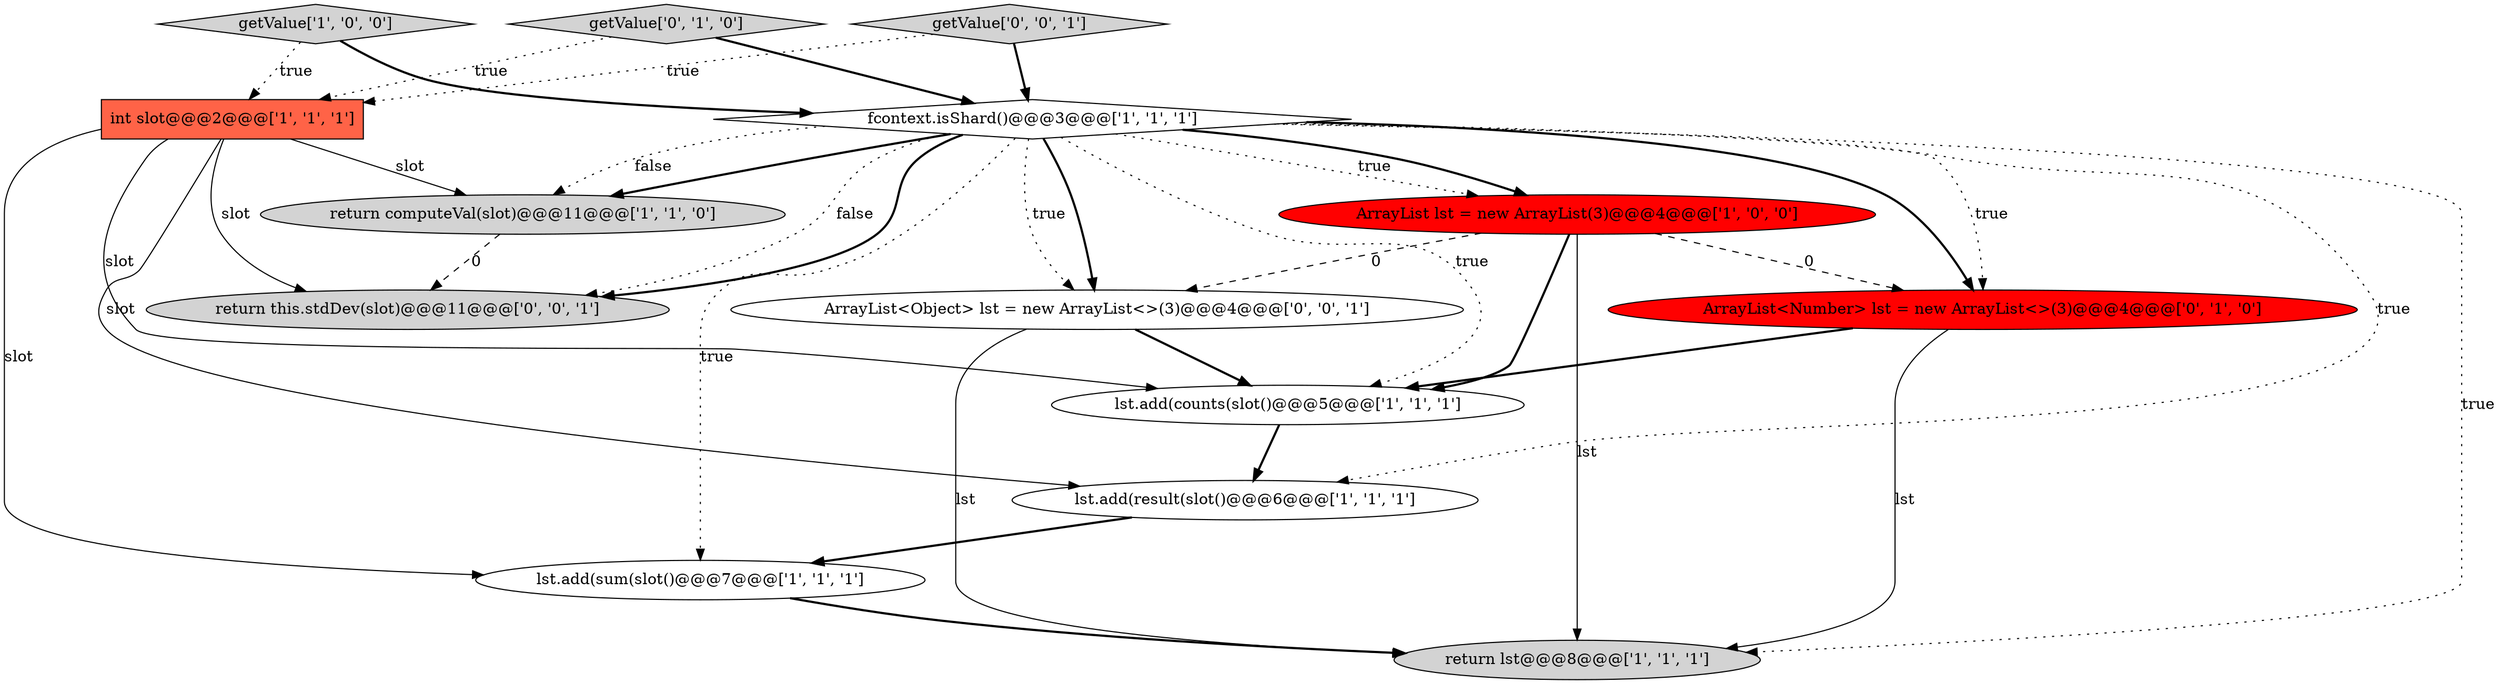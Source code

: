 digraph {
0 [style = filled, label = "return computeVal(slot)@@@11@@@['1', '1', '0']", fillcolor = lightgray, shape = ellipse image = "AAA0AAABBB1BBB"];
7 [style = filled, label = "lst.add(result(slot()@@@6@@@['1', '1', '1']", fillcolor = white, shape = ellipse image = "AAA0AAABBB1BBB"];
5 [style = filled, label = "ArrayList lst = new ArrayList(3)@@@4@@@['1', '0', '0']", fillcolor = red, shape = ellipse image = "AAA1AAABBB1BBB"];
9 [style = filled, label = "getValue['0', '1', '0']", fillcolor = lightgray, shape = diamond image = "AAA0AAABBB2BBB"];
11 [style = filled, label = "return this.stdDev(slot)@@@11@@@['0', '0', '1']", fillcolor = lightgray, shape = ellipse image = "AAA0AAABBB3BBB"];
3 [style = filled, label = "lst.add(sum(slot()@@@7@@@['1', '1', '1']", fillcolor = white, shape = ellipse image = "AAA0AAABBB1BBB"];
2 [style = filled, label = "fcontext.isShard()@@@3@@@['1', '1', '1']", fillcolor = white, shape = diamond image = "AAA0AAABBB1BBB"];
1 [style = filled, label = "lst.add(counts(slot()@@@5@@@['1', '1', '1']", fillcolor = white, shape = ellipse image = "AAA0AAABBB1BBB"];
6 [style = filled, label = "return lst@@@8@@@['1', '1', '1']", fillcolor = lightgray, shape = ellipse image = "AAA0AAABBB1BBB"];
8 [style = filled, label = "getValue['1', '0', '0']", fillcolor = lightgray, shape = diamond image = "AAA0AAABBB1BBB"];
13 [style = filled, label = "getValue['0', '0', '1']", fillcolor = lightgray, shape = diamond image = "AAA0AAABBB3BBB"];
4 [style = filled, label = "int slot@@@2@@@['1', '1', '1']", fillcolor = tomato, shape = box image = "AAA0AAABBB1BBB"];
10 [style = filled, label = "ArrayList<Number> lst = new ArrayList<>(3)@@@4@@@['0', '1', '0']", fillcolor = red, shape = ellipse image = "AAA1AAABBB2BBB"];
12 [style = filled, label = "ArrayList<Object> lst = new ArrayList<>(3)@@@4@@@['0', '0', '1']", fillcolor = white, shape = ellipse image = "AAA0AAABBB3BBB"];
2->3 [style = dotted, label="true"];
2->10 [style = dotted, label="true"];
5->12 [style = dashed, label="0"];
4->11 [style = solid, label="slot"];
9->2 [style = bold, label=""];
3->6 [style = bold, label=""];
0->11 [style = dashed, label="0"];
4->7 [style = solid, label="slot"];
2->0 [style = dotted, label="false"];
2->10 [style = bold, label=""];
12->1 [style = bold, label=""];
1->7 [style = bold, label=""];
5->6 [style = solid, label="lst"];
4->0 [style = solid, label="slot"];
8->4 [style = dotted, label="true"];
7->3 [style = bold, label=""];
12->6 [style = solid, label="lst"];
2->12 [style = bold, label=""];
4->3 [style = solid, label="slot"];
5->1 [style = bold, label=""];
2->0 [style = bold, label=""];
10->6 [style = solid, label="lst"];
8->2 [style = bold, label=""];
5->10 [style = dashed, label="0"];
2->6 [style = dotted, label="true"];
2->1 [style = dotted, label="true"];
2->7 [style = dotted, label="true"];
4->1 [style = solid, label="slot"];
2->12 [style = dotted, label="true"];
9->4 [style = dotted, label="true"];
2->11 [style = dotted, label="false"];
2->5 [style = dotted, label="true"];
10->1 [style = bold, label=""];
2->11 [style = bold, label=""];
13->4 [style = dotted, label="true"];
2->5 [style = bold, label=""];
13->2 [style = bold, label=""];
}
